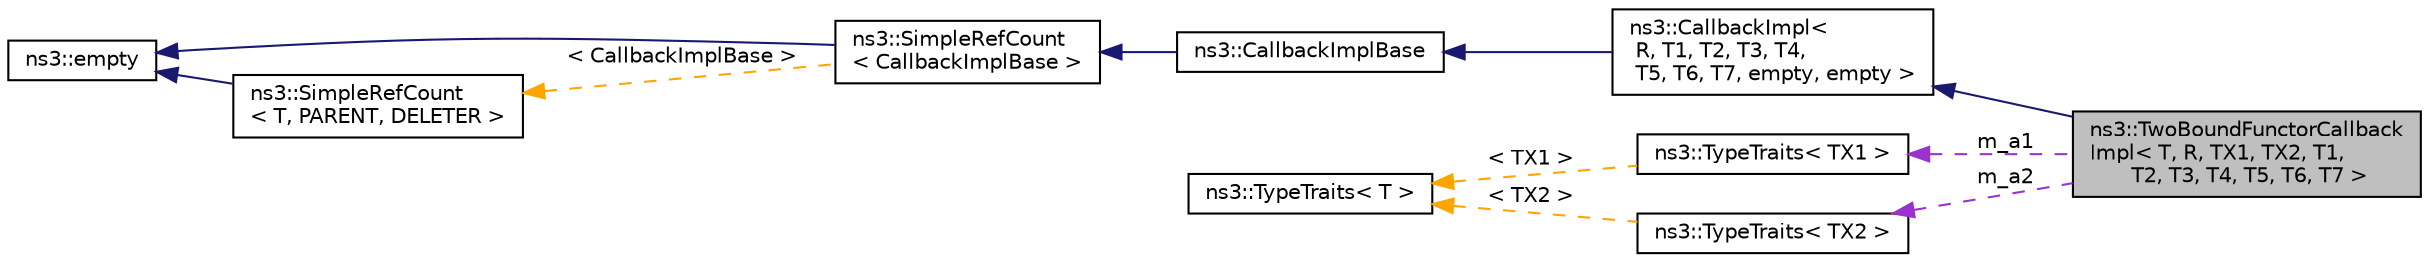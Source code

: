 digraph "ns3::TwoBoundFunctorCallbackImpl&lt; T, R, TX1, TX2, T1, T2, T3, T4, T5, T6, T7 &gt;"
{
 // LATEX_PDF_SIZE
  edge [fontname="Helvetica",fontsize="10",labelfontname="Helvetica",labelfontsize="10"];
  node [fontname="Helvetica",fontsize="10",shape=record];
  rankdir="LR";
  Node1 [label="ns3::TwoBoundFunctorCallback\lImpl\< T, R, TX1, TX2, T1,\l T2, T3, T4, T5, T6, T7 \>",height=0.2,width=0.4,color="black", fillcolor="grey75", style="filled", fontcolor="black",tooltip="CallbackImpl for functors with first two arguments bound at construction."];
  Node2 -> Node1 [dir="back",color="midnightblue",fontsize="10",style="solid",fontname="Helvetica"];
  Node2 [label="ns3::CallbackImpl\<\l R, T1, T2, T3, T4,\l T5, T6, T7, empty, empty \>",height=0.2,width=0.4,color="black", fillcolor="white", style="filled",URL="$classns3_1_1_callback_impl_3_01_r_00_01_t1_00_01_t2_00_01_t3_00_01_t4_00_01_t5_00_01_t6_00_01_t7_00_01empty_00_01empty_01_4.html",tooltip="CallbackImpl class with seven arguments."];
  Node3 -> Node2 [dir="back",color="midnightblue",fontsize="10",style="solid",fontname="Helvetica"];
  Node3 [label="ns3::CallbackImplBase",height=0.2,width=0.4,color="black", fillcolor="white", style="filled",URL="$classns3_1_1_callback_impl_base.html",tooltip="Abstract base class for CallbackImpl Provides reference counting and equality test."];
  Node4 -> Node3 [dir="back",color="midnightblue",fontsize="10",style="solid",fontname="Helvetica"];
  Node4 [label="ns3::SimpleRefCount\l\< CallbackImplBase \>",height=0.2,width=0.4,color="black", fillcolor="white", style="filled",URL="$classns3_1_1_simple_ref_count.html",tooltip=" "];
  Node5 -> Node4 [dir="back",color="midnightblue",fontsize="10",style="solid",fontname="Helvetica"];
  Node5 [label="ns3::empty",height=0.2,width=0.4,color="black", fillcolor="white", style="filled",URL="$classns3_1_1empty.html",tooltip="make Callback use a separate empty type"];
  Node6 -> Node4 [dir="back",color="orange",fontsize="10",style="dashed",label=" \< CallbackImplBase \>" ,fontname="Helvetica"];
  Node6 [label="ns3::SimpleRefCount\l\< T, PARENT, DELETER \>",height=0.2,width=0.4,color="black", fillcolor="white", style="filled",URL="$classns3_1_1_simple_ref_count.html",tooltip="A template-based reference counting class."];
  Node5 -> Node6 [dir="back",color="midnightblue",fontsize="10",style="solid",fontname="Helvetica"];
  Node7 -> Node1 [dir="back",color="darkorchid3",fontsize="10",style="dashed",label=" m_a1" ,fontname="Helvetica"];
  Node7 [label="ns3::TypeTraits\< TX1 \>",height=0.2,width=0.4,color="black", fillcolor="white", style="filled",URL="$structns3_1_1_type_traits.html",tooltip=" "];
  Node8 -> Node7 [dir="back",color="orange",fontsize="10",style="dashed",label=" \< TX1 \>" ,fontname="Helvetica"];
  Node8 [label="ns3::TypeTraits\< T \>",height=0.2,width=0.4,color="black", fillcolor="white", style="filled",URL="$structns3_1_1_type_traits.html",tooltip="Inspect a type to deduce its features."];
  Node9 -> Node1 [dir="back",color="darkorchid3",fontsize="10",style="dashed",label=" m_a2" ,fontname="Helvetica"];
  Node9 [label="ns3::TypeTraits\< TX2 \>",height=0.2,width=0.4,color="black", fillcolor="white", style="filled",URL="$structns3_1_1_type_traits.html",tooltip=" "];
  Node8 -> Node9 [dir="back",color="orange",fontsize="10",style="dashed",label=" \< TX2 \>" ,fontname="Helvetica"];
}

